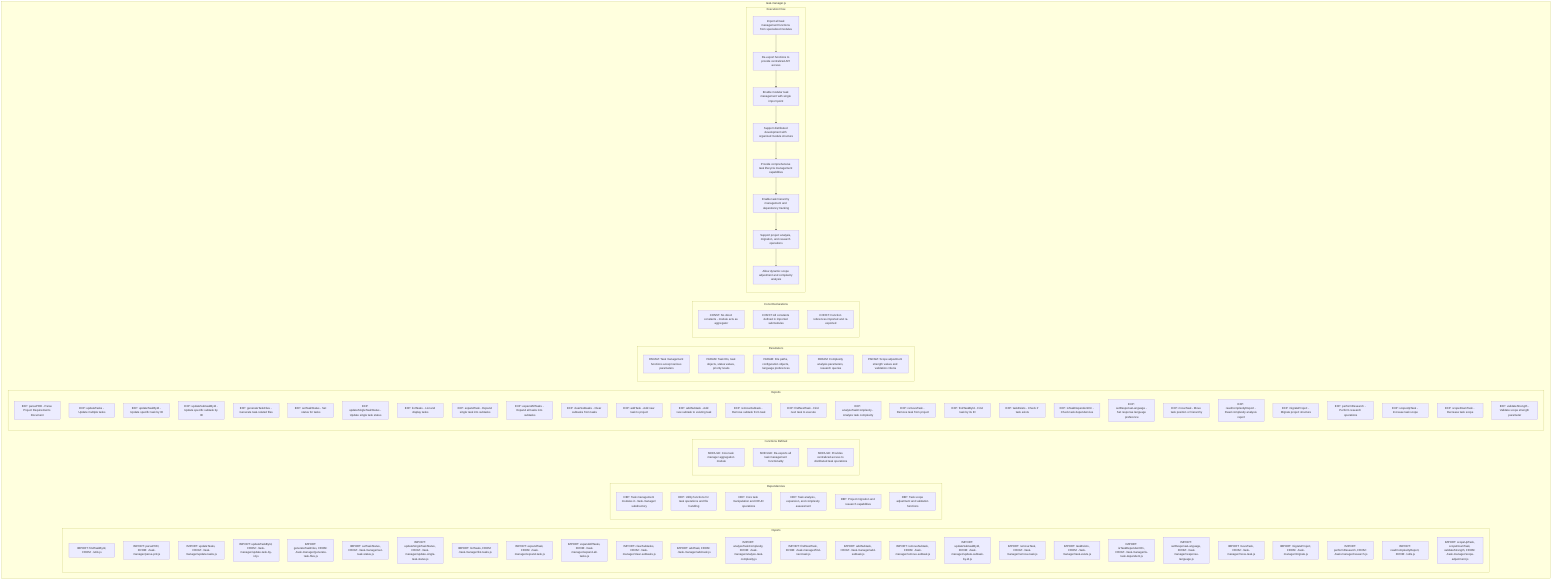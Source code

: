 flowchart TB
    subgraph Imports["Imports"]
        I1["IMPORT: findTaskById, FROM: ./utils.js"]
        I2["IMPORT: parsePRD, FROM: ./task-manager/parse-prd.js"]
        I3["IMPORT: updateTasks, FROM: ./task-manager/update-tasks.js"]
        I4["IMPORT: updateTaskById, FROM: ./task-manager/update-task-by-id.js"]
        I5["IMPORT: generateTaskFiles, FROM: ./task-manager/generate-task-files.js"]
        I6["IMPORT: setTaskStatus, FROM: ./task-manager/set-task-status.js"]
        I7["IMPORT: updateSingleTaskStatus, FROM: ./task-manager/update-single-task-status.js"]
        I8["IMPORT: listTasks, FROM: ./task-manager/list-tasks.js"]
        I9["IMPORT: expandTask, FROM: ./task-manager/expand-task.js"]
        I10["IMPORT: expandAllTasks, FROM: ./task-manager/expand-all-tasks.js"]
        I11["IMPORT: clearSubtasks, FROM: ./task-manager/clear-subtasks.js"]
        I12["IMPORT: addTask, FROM: ./task-manager/add-task.js"]
        I13["IMPORT: analyzeTaskComplexity, FROM: ./task-manager/analyze-task-complexity.js"]
        I14["IMPORT: findNextTask, FROM: ./task-manager/find-next-task.js"]
        I15["IMPORT: addSubtask, FROM: ./task-manager/add-subtask.js"]
        I16["IMPORT: removeSubtask, FROM: ./task-manager/remove-subtask.js"]
        I17["IMPORT: updateSubtaskById, FROM: ./task-manager/update-subtask-by-id.js"]
        I18["IMPORT: removeTask, FROM: ./task-manager/remove-task.js"]
        I19["IMPORT: taskExists, FROM: ./task-manager/task-exists.js"]
        I20["IMPORT: isTaskDependentOn, FROM: ./task-manager/is-task-dependent.js"]
        I21["IMPORT: setResponseLanguage, FROM: ./task-manager/response-language.js"]
        I22["IMPORT: moveTask, FROM: ./task-manager/move-task.js"]
        I23["IMPORT: migrateProject, FROM: ./task-manager/migrate.js"]
        I24["IMPORT: performResearch, FROM: ./task-manager/research.js"]
        I25["IMPORT: readComplexityReport, FROM: ./utils.js"]
        I26["IMPORT: scopeUpTask, scopeDownTask, validateStrength, FROM: ./task-manager/scope-adjustment.js"]
    end
    
    subgraph Dependencies["Dependencies"]
        D1["DEP: Task management modules in ./task-manager/ subdirectory"]
        D2["DEP: Utility functions for task operations and file handling"]
        D3["DEP: Core task manipulation and CRUD operations"]
        D4["DEP: Task analysis, expansion, and complexity assessment"]
        D5["DEP: Project migration and research capabilities"]
        D6["DEP: Task scope adjustment and validation functions"]
    end
    
    subgraph FunctionsDefined["Functions Defined"]
        FU1["MODULE: Core task manager aggregation module"]
        FU2["MODULE: Re-exports all task management functionality"]
        FU3["MODULE: Provides centralized access to distributed task operations"]
    end
    
    subgraph Exports["Exports"]
        E1["EXP: parsePRD - Parse Project Requirements Document"]
        E2["EXP: updateTasks - Update multiple tasks"]
        E3["EXP: updateTaskById - Update specific task by ID"]
        E4["EXP: updateSubtaskById - Update specific subtask by ID"]
        E5["EXP: generateTaskFiles - Generate task-related files"]
        E6["EXP: setTaskStatus - Set status for tasks"]
        E7["EXP: updateSingleTaskStatus - Update single task status"]
        E8["EXP: listTasks - List and display tasks"]
        E9["EXP: expandTask - Expand single task into subtasks"]
        E10["EXP: expandAllTasks - Expand all tasks into subtasks"]
        E11["EXP: clearSubtasks - Clear subtasks from tasks"]
        E12["EXP: addTask - Add new task to project"]
        E13["EXP: addSubtask - Add new subtask to existing task"]
        E14["EXP: removeSubtask - Remove subtask from task"]
        E15["EXP: findNextTask - Find next task to execute"]
        E16["EXP: analyzeTaskComplexity - Analyze task complexity"]
        E17["EXP: removeTask - Remove task from project"]
        E18["EXP: findTaskById - Find task by its ID"]
        E19["EXP: taskExists - Check if task exists"]
        E20["EXP: isTaskDependentOn - Check task dependencies"]
        E21["EXP: setResponseLanguage - Set response language preference"]
        E22["EXP: moveTask - Move task position or hierarchy"]
        E23["EXP: readComplexityReport - Read complexity analysis report"]
        E24["EXP: migrateProject - Migrate project structure"]
        E25["EXP: performResearch - Perform research operations"]
        E26["EXP: scopeUpTask - Increase task scope"]
        E27["EXP: scopeDownTask - Decrease task scope"]
        E28["EXP: validateStrength - Validate scope strength parameter"]
    end
    
    subgraph Parameters["Parameters"]
        P1["PARAM: Task management functions accept various parameters"]
        P2["PARAM: Task IDs, task objects, status values, priority levels"]
        P3["PARAM: File paths, configuration objects, language preferences"]
        P4["PARAM: Complexity analysis parameters, research queries"]
        P5["PARAM: Scope adjustment strength values and validation criteria"]
    end
    
    subgraph Constants["Const Declarations"]
        C1["CONST: No direct constants - module acts as aggregator"]
        C2["CONST: All constants defined in imported submodules"]
        C3["CONST: Function references imported and re-exported"]
    end
    
    subgraph ExecutionFlow["Execution Flow"]
        FL1["Import all task management functions from specialized modules"]
        FL2["Re-export functions to provide centralized API access"]
        FL3["Enable modular task management with single import point"]
        FL4["Support distributed development with organized module structure"]
        FL5["Provide comprehensive task lifecycle management capabilities"]
        FL6["Enable task hierarchy management and dependency tracking"]
        FL7["Support project analysis, migration, and research operations"]
        FL8["Allow dynamic scope adjustment and complexity analysis"]
    end
    
    subgraph taskManager["task-manager.js"]
        Imports
        Dependencies
        FunctionsDefined
        Exports
        Parameters
        Constants
        ExecutionFlow
    end
    
    FL1 --> FL2
    FL2 --> FL3
    FL3 --> FL4
    FL4 --> FL5
    FL5 --> FL6
    FL6 --> FL7
    FL7 --> FL8